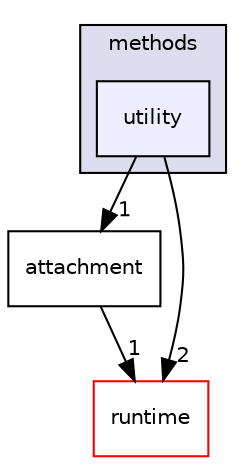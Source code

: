 digraph "utility" {
  compound=true
  node [ fontsize="10", fontname="Helvetica"];
  edge [ labelfontsize="10", labelfontname="Helvetica"];
  subgraph clusterdir_a7bf451d887486fbd46dfcc99cdfed64 {
    graph [ bgcolor="#ddddee", pencolor="black", label="methods" fontname="Helvetica", fontsize="10", URL="dir_a7bf451d887486fbd46dfcc99cdfed64.html"]
  dir_14cbfb7739482b84efeaa510e4c37c4d [shape=box, label="utility", style="filled", fillcolor="#eeeeff", pencolor="black", URL="dir_14cbfb7739482b84efeaa510e4c37c4d.html"];
  }
  dir_16d2d5aca2b307e57fabb256f7476155 [shape=box label="attachment" URL="dir_16d2d5aca2b307e57fabb256f7476155.html"];
  dir_bacc0c93d90f14ec72dd74ece09979fb [shape=box label="runtime" fillcolor="white" style="filled" color="red" URL="dir_bacc0c93d90f14ec72dd74ece09979fb.html"];
  dir_16d2d5aca2b307e57fabb256f7476155->dir_bacc0c93d90f14ec72dd74ece09979fb [headlabel="1", labeldistance=1.5 headhref="dir_000006_000019.html"];
  dir_14cbfb7739482b84efeaa510e4c37c4d->dir_16d2d5aca2b307e57fabb256f7476155 [headlabel="1", labeldistance=1.5 headhref="dir_000018_000006.html"];
  dir_14cbfb7739482b84efeaa510e4c37c4d->dir_bacc0c93d90f14ec72dd74ece09979fb [headlabel="2", labeldistance=1.5 headhref="dir_000018_000019.html"];
}
